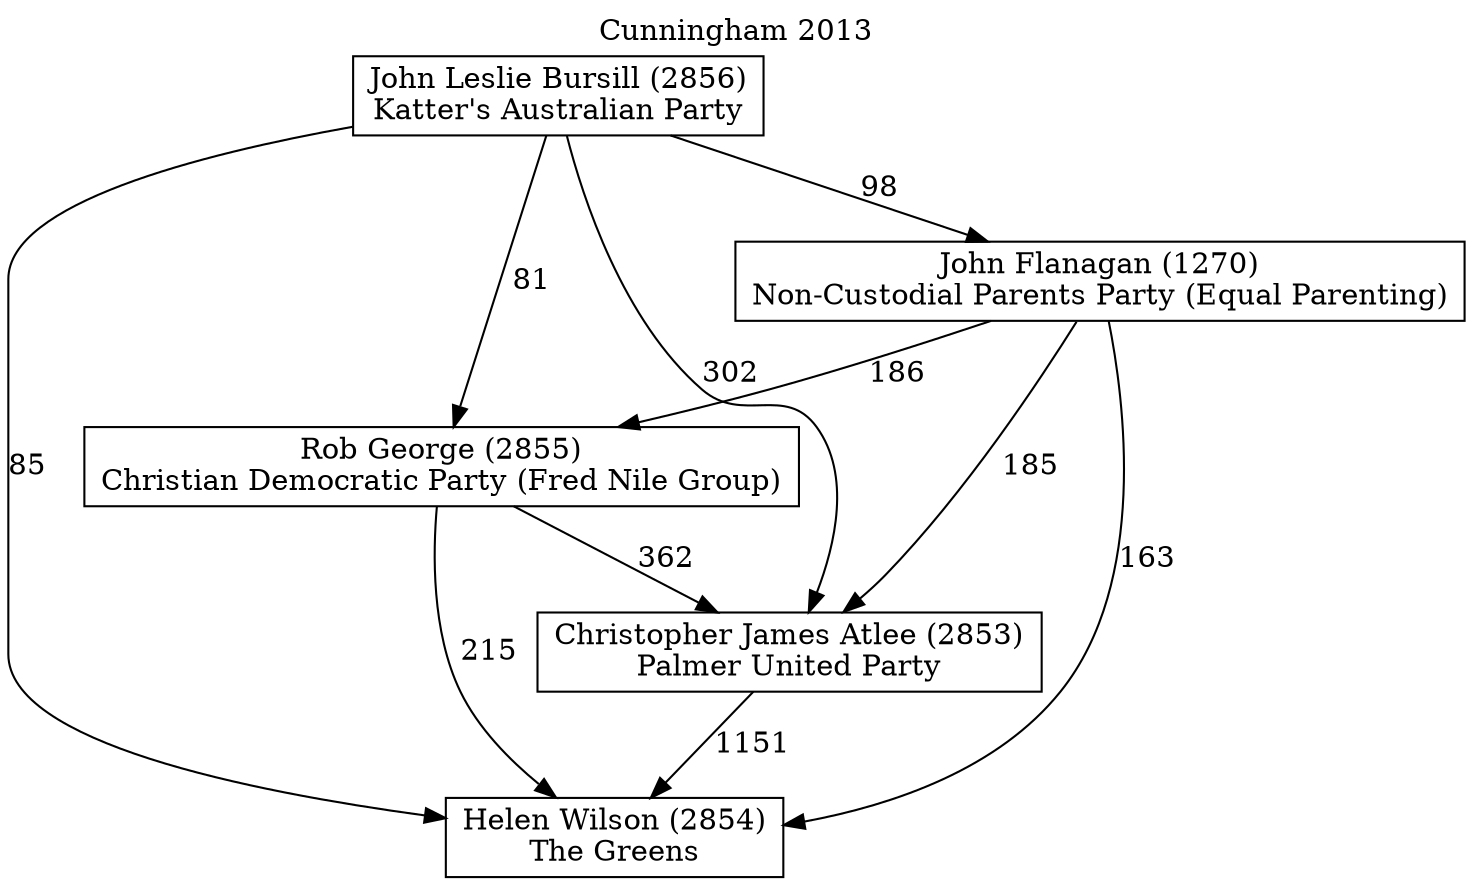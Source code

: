 // House preference flow
digraph "Helen Wilson (2854)_Cunningham_2013" {
	graph [label="Cunningham 2013" labelloc=t mclimit=10]
	node [shape=box]
	"Christopher James Atlee (2853)" [label="Christopher James Atlee (2853)
Palmer United Party"]
	"Helen Wilson (2854)" [label="Helen Wilson (2854)
The Greens"]
	"John Flanagan (1270)" [label="John Flanagan (1270)
Non-Custodial Parents Party (Equal Parenting)"]
	"John Leslie Bursill (2856)" [label="John Leslie Bursill (2856)
Katter's Australian Party"]
	"Rob George (2855)" [label="Rob George (2855)
Christian Democratic Party (Fred Nile Group)"]
	"Christopher James Atlee (2853)" -> "Helen Wilson (2854)" [label=1151]
	"John Flanagan (1270)" -> "Christopher James Atlee (2853)" [label=185]
	"John Flanagan (1270)" -> "Helen Wilson (2854)" [label=163]
	"John Flanagan (1270)" -> "Rob George (2855)" [label=186]
	"John Leslie Bursill (2856)" -> "Christopher James Atlee (2853)" [label=302]
	"John Leslie Bursill (2856)" -> "Helen Wilson (2854)" [label=85]
	"John Leslie Bursill (2856)" -> "John Flanagan (1270)" [label=98]
	"John Leslie Bursill (2856)" -> "Rob George (2855)" [label=81]
	"Rob George (2855)" -> "Christopher James Atlee (2853)" [label=362]
	"Rob George (2855)" -> "Helen Wilson (2854)" [label=215]
}
